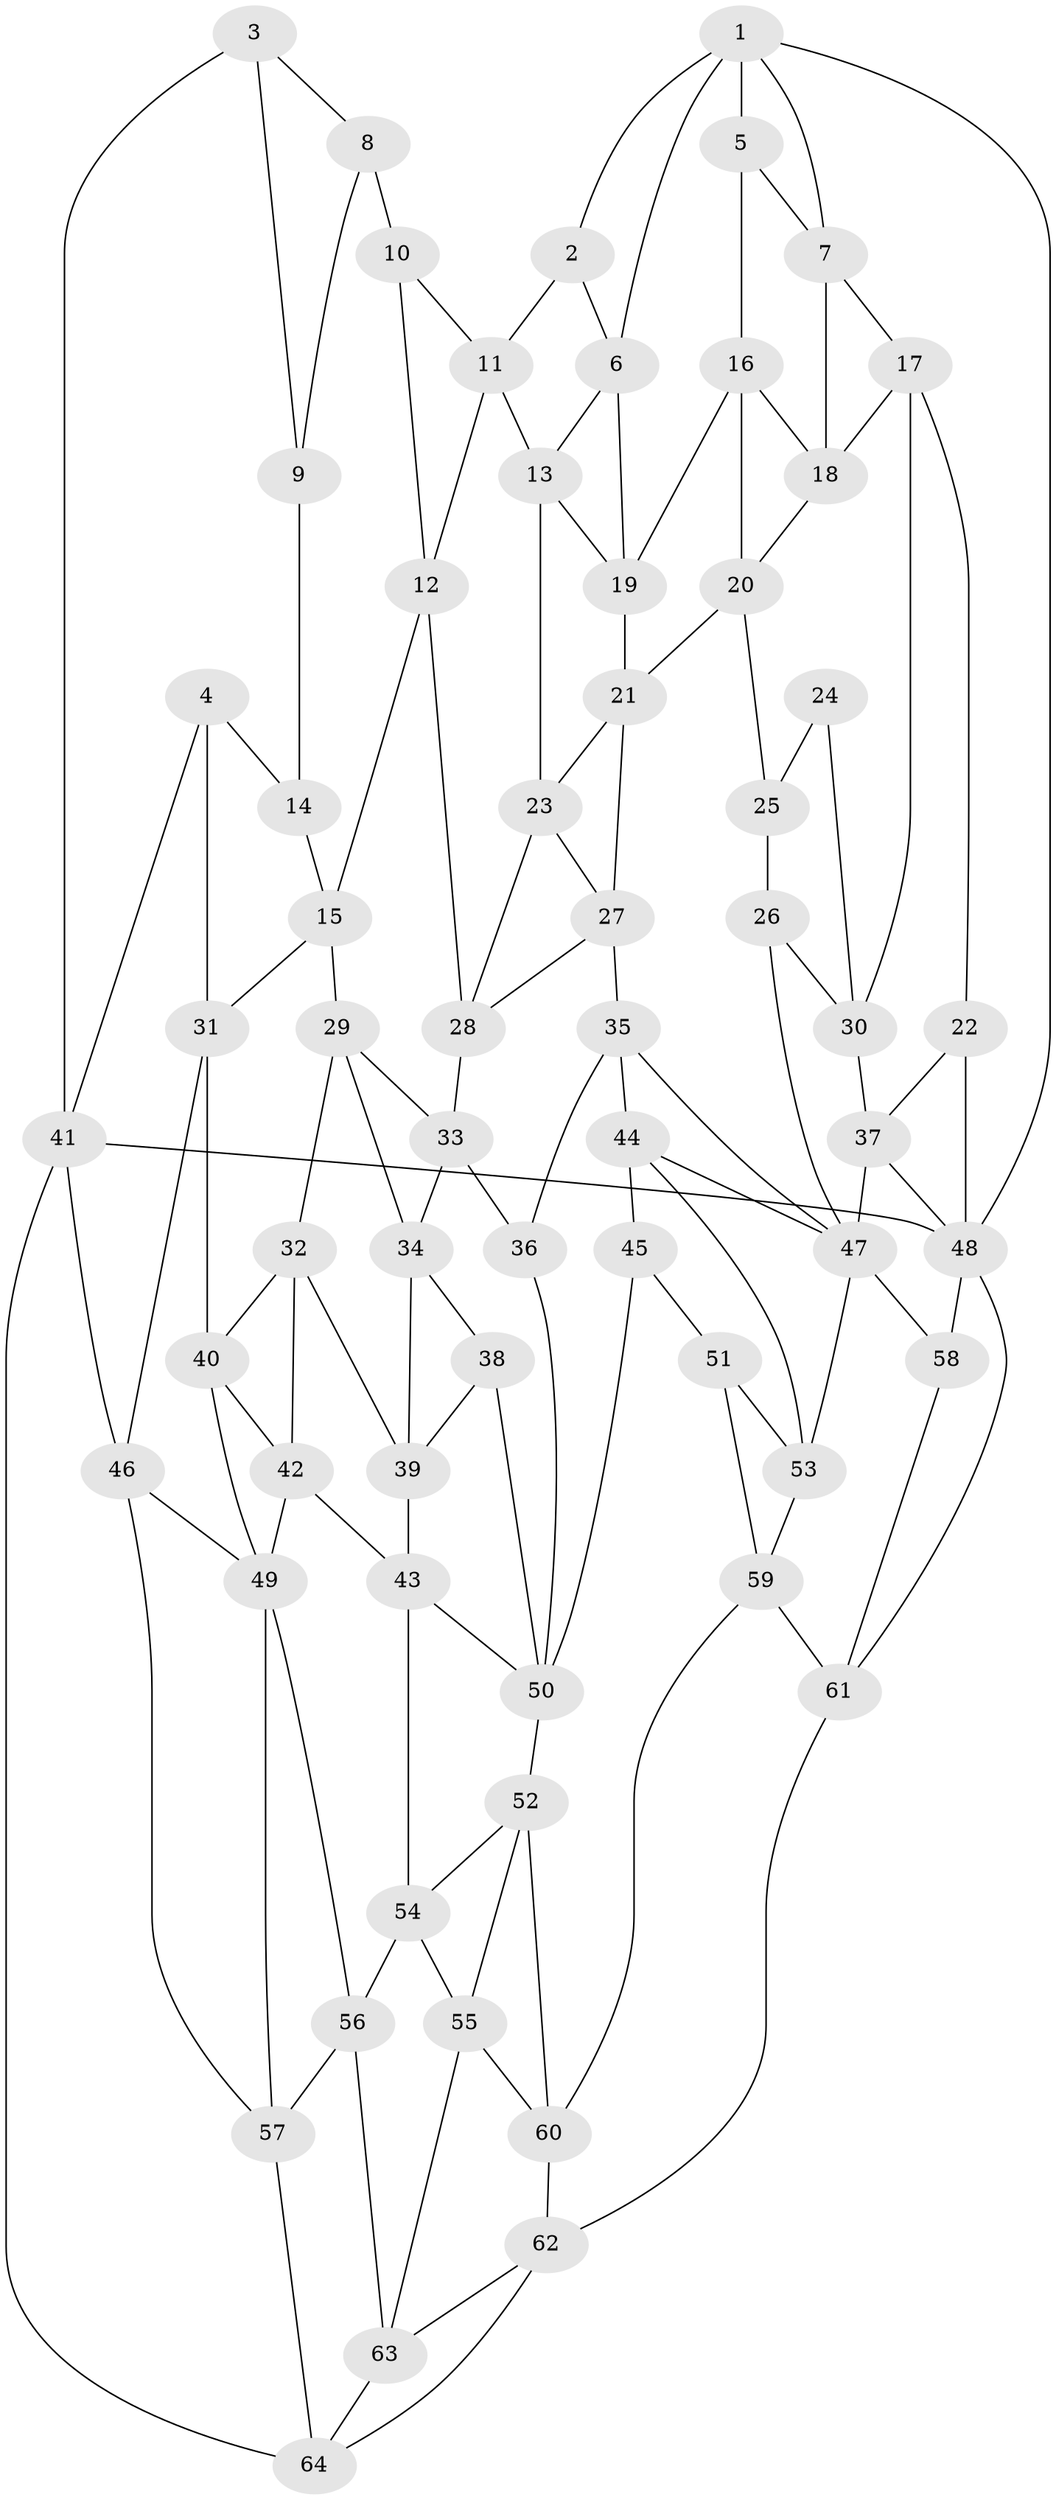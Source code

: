 // original degree distribution, {3: 0.015625, 4: 0.2265625, 6: 0.2109375, 5: 0.546875}
// Generated by graph-tools (version 1.1) at 2025/27/03/09/25 03:27:11]
// undirected, 64 vertices, 123 edges
graph export_dot {
graph [start="1"]
  node [color=gray90,style=filled];
  1;
  2;
  3;
  4;
  5;
  6;
  7;
  8;
  9;
  10;
  11;
  12;
  13;
  14;
  15;
  16;
  17;
  18;
  19;
  20;
  21;
  22;
  23;
  24;
  25;
  26;
  27;
  28;
  29;
  30;
  31;
  32;
  33;
  34;
  35;
  36;
  37;
  38;
  39;
  40;
  41;
  42;
  43;
  44;
  45;
  46;
  47;
  48;
  49;
  50;
  51;
  52;
  53;
  54;
  55;
  56;
  57;
  58;
  59;
  60;
  61;
  62;
  63;
  64;
  1 -- 2 [weight=1.0];
  1 -- 5 [weight=1.0];
  1 -- 6 [weight=1.0];
  1 -- 7 [weight=1.0];
  1 -- 48 [weight=1.0];
  2 -- 6 [weight=1.0];
  2 -- 11 [weight=1.0];
  3 -- 8 [weight=1.0];
  3 -- 9 [weight=1.0];
  3 -- 41 [weight=1.0];
  4 -- 14 [weight=1.0];
  4 -- 31 [weight=1.0];
  4 -- 41 [weight=1.0];
  5 -- 7 [weight=1.0];
  5 -- 16 [weight=1.0];
  6 -- 13 [weight=1.0];
  6 -- 19 [weight=1.0];
  7 -- 17 [weight=1.0];
  7 -- 18 [weight=1.0];
  8 -- 9 [weight=1.0];
  8 -- 10 [weight=2.0];
  9 -- 14 [weight=2.0];
  10 -- 11 [weight=1.0];
  10 -- 12 [weight=1.0];
  11 -- 12 [weight=1.0];
  11 -- 13 [weight=1.0];
  12 -- 15 [weight=1.0];
  12 -- 28 [weight=1.0];
  13 -- 19 [weight=1.0];
  13 -- 23 [weight=1.0];
  14 -- 15 [weight=1.0];
  15 -- 29 [weight=1.0];
  15 -- 31 [weight=1.0];
  16 -- 18 [weight=1.0];
  16 -- 19 [weight=1.0];
  16 -- 20 [weight=1.0];
  17 -- 18 [weight=1.0];
  17 -- 22 [weight=1.0];
  17 -- 30 [weight=1.0];
  18 -- 20 [weight=1.0];
  19 -- 21 [weight=1.0];
  20 -- 21 [weight=1.0];
  20 -- 25 [weight=1.0];
  21 -- 23 [weight=1.0];
  21 -- 27 [weight=1.0];
  22 -- 37 [weight=1.0];
  22 -- 48 [weight=1.0];
  23 -- 27 [weight=1.0];
  23 -- 28 [weight=1.0];
  24 -- 25 [weight=2.0];
  24 -- 30 [weight=1.0];
  25 -- 26 [weight=1.0];
  26 -- 30 [weight=1.0];
  26 -- 47 [weight=1.0];
  27 -- 28 [weight=1.0];
  27 -- 35 [weight=1.0];
  28 -- 33 [weight=1.0];
  29 -- 32 [weight=1.0];
  29 -- 33 [weight=1.0];
  29 -- 34 [weight=1.0];
  30 -- 37 [weight=1.0];
  31 -- 40 [weight=1.0];
  31 -- 46 [weight=1.0];
  32 -- 39 [weight=1.0];
  32 -- 40 [weight=1.0];
  32 -- 42 [weight=1.0];
  33 -- 34 [weight=1.0];
  33 -- 36 [weight=1.0];
  34 -- 38 [weight=1.0];
  34 -- 39 [weight=1.0];
  35 -- 36 [weight=1.0];
  35 -- 44 [weight=1.0];
  35 -- 47 [weight=1.0];
  36 -- 50 [weight=1.0];
  37 -- 47 [weight=1.0];
  37 -- 48 [weight=1.0];
  38 -- 39 [weight=1.0];
  38 -- 50 [weight=1.0];
  39 -- 43 [weight=1.0];
  40 -- 42 [weight=1.0];
  40 -- 49 [weight=1.0];
  41 -- 46 [weight=1.0];
  41 -- 48 [weight=2.0];
  41 -- 64 [weight=1.0];
  42 -- 43 [weight=1.0];
  42 -- 49 [weight=1.0];
  43 -- 50 [weight=1.0];
  43 -- 54 [weight=1.0];
  44 -- 45 [weight=1.0];
  44 -- 47 [weight=1.0];
  44 -- 53 [weight=1.0];
  45 -- 50 [weight=2.0];
  45 -- 51 [weight=1.0];
  46 -- 49 [weight=1.0];
  46 -- 57 [weight=1.0];
  47 -- 53 [weight=1.0];
  47 -- 58 [weight=1.0];
  48 -- 58 [weight=2.0];
  48 -- 61 [weight=1.0];
  49 -- 56 [weight=1.0];
  49 -- 57 [weight=1.0];
  50 -- 52 [weight=1.0];
  51 -- 53 [weight=1.0];
  51 -- 59 [weight=1.0];
  52 -- 54 [weight=1.0];
  52 -- 55 [weight=1.0];
  52 -- 60 [weight=1.0];
  53 -- 59 [weight=1.0];
  54 -- 55 [weight=1.0];
  54 -- 56 [weight=1.0];
  55 -- 60 [weight=1.0];
  55 -- 63 [weight=1.0];
  56 -- 57 [weight=1.0];
  56 -- 63 [weight=1.0];
  57 -- 64 [weight=1.0];
  58 -- 61 [weight=1.0];
  59 -- 60 [weight=1.0];
  59 -- 61 [weight=1.0];
  60 -- 62 [weight=1.0];
  61 -- 62 [weight=1.0];
  62 -- 63 [weight=1.0];
  62 -- 64 [weight=1.0];
  63 -- 64 [weight=1.0];
}
